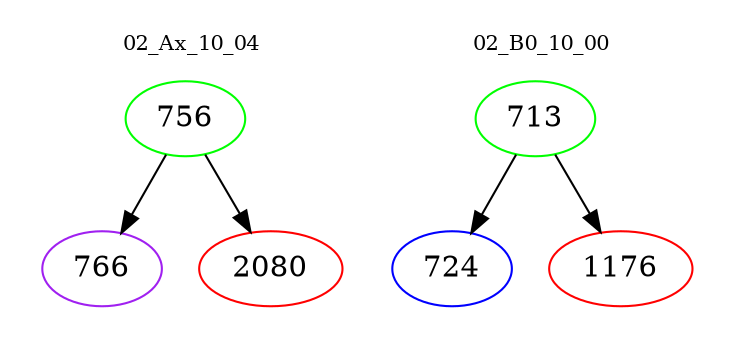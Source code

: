 digraph{
subgraph cluster_0 {
color = white
label = "02_Ax_10_04";
fontsize=10;
T0_756 [label="756", color="green"]
T0_756 -> T0_766 [color="black"]
T0_766 [label="766", color="purple"]
T0_756 -> T0_2080 [color="black"]
T0_2080 [label="2080", color="red"]
}
subgraph cluster_1 {
color = white
label = "02_B0_10_00";
fontsize=10;
T1_713 [label="713", color="green"]
T1_713 -> T1_724 [color="black"]
T1_724 [label="724", color="blue"]
T1_713 -> T1_1176 [color="black"]
T1_1176 [label="1176", color="red"]
}
}

